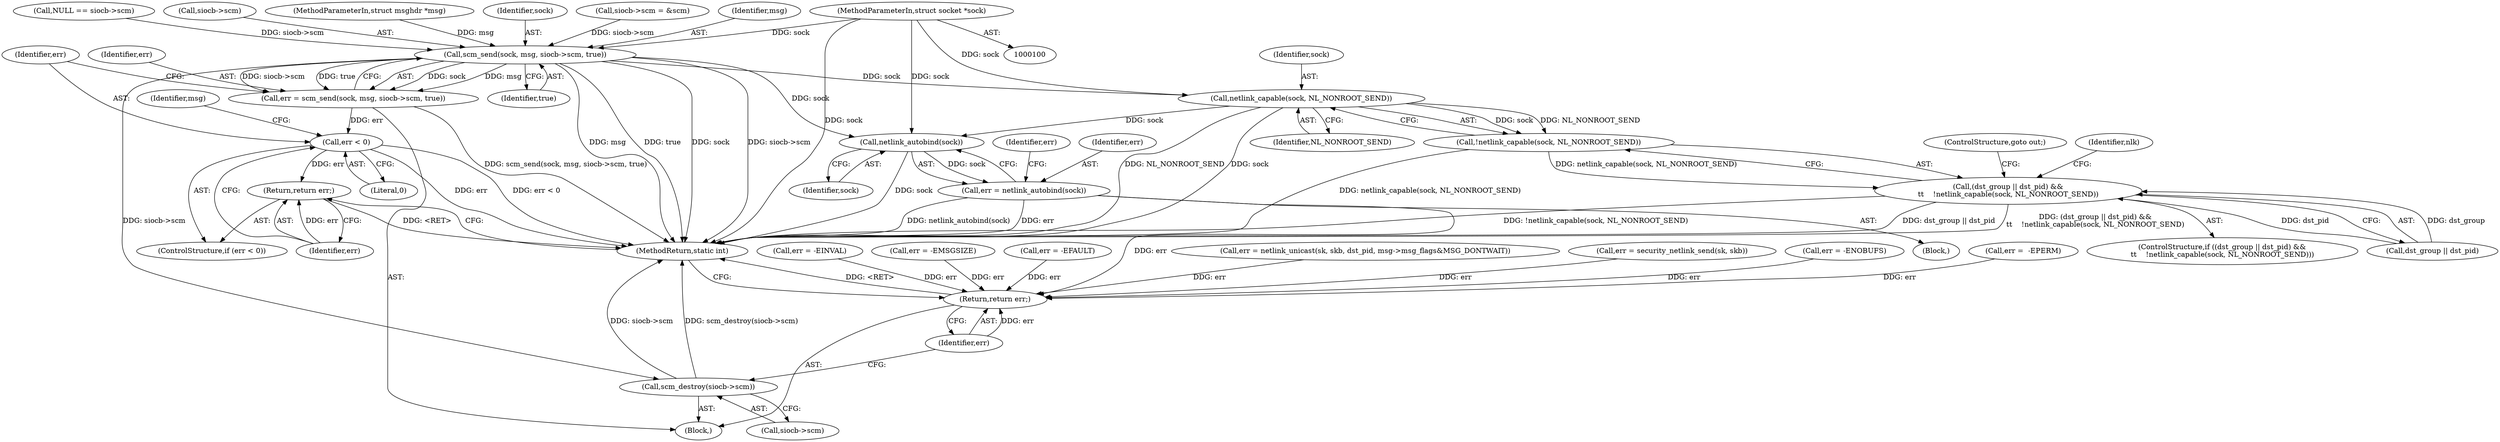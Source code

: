 digraph "0_linux_20e1db19db5d6b9e4e83021595eab0dc8f107bef_0@pointer" {
"1000102" [label="(MethodParameterIn,struct socket *sock)"];
"1000156" [label="(Call,scm_send(sock, msg, siocb->scm, true))"];
"1000154" [label="(Call,err = scm_send(sock, msg, siocb->scm, true))"];
"1000164" [label="(Call,err < 0)"];
"1000167" [label="(Return,return err;)"];
"1000206" [label="(Call,netlink_capable(sock, NL_NONROOT_SEND))"];
"1000205" [label="(Call,!netlink_capable(sock, NL_NONROOT_SEND))"];
"1000201" [label="(Call,(dst_group || dst_pid) &&\n\t\t    !netlink_capable(sock, NL_NONROOT_SEND))"];
"1000230" [label="(Call,netlink_autobind(sock))"];
"1000228" [label="(Call,err = netlink_autobind(sock))"];
"1000345" [label="(Return,return err;)"];
"1000341" [label="(Call,scm_destroy(siocb->scm))"];
"1000103" [label="(MethodParameterIn,struct msghdr *msg)"];
"1000346" [label="(Identifier,err)"];
"1000230" [label="(Call,netlink_autobind(sock))"];
"1000345" [label="(Return,return err;)"];
"1000287" [label="(Call,err = -EFAULT)"];
"1000347" [label="(MethodReturn,static int)"];
"1000154" [label="(Call,err = scm_send(sock, msg, siocb->scm, true))"];
"1000227" [label="(Block,)"];
"1000329" [label="(Call,err = netlink_unicast(sk, skb, dst_pid, msg->msg_flags&MSG_DONTWAIT))"];
"1000171" [label="(Identifier,msg)"];
"1000196" [label="(Call,err =  -EPERM)"];
"1000155" [label="(Identifier,err)"];
"1000233" [label="(Identifier,err)"];
"1000156" [label="(Call,scm_send(sock, msg, siocb->scm, true))"];
"1000201" [label="(Call,(dst_group || dst_pid) &&\n\t\t    !netlink_capable(sock, NL_NONROOT_SEND))"];
"1000202" [label="(Call,dst_group || dst_pid)"];
"1000342" [label="(Call,siocb->scm)"];
"1000206" [label="(Call,netlink_capable(sock, NL_NONROOT_SEND))"];
"1000209" [label="(ControlStructure,goto out;)"];
"1000163" [label="(ControlStructure,if (err < 0))"];
"1000200" [label="(ControlStructure,if ((dst_group || dst_pid) &&\n\t\t    !netlink_capable(sock, NL_NONROOT_SEND)))"];
"1000228" [label="(Call,err = netlink_autobind(sock))"];
"1000162" [label="(Identifier,true)"];
"1000157" [label="(Identifier,sock)"];
"1000225" [label="(Identifier,nlk)"];
"1000148" [label="(Call,siocb->scm = &scm)"];
"1000166" [label="(Literal,0)"];
"1000174" [label="(Call,err = -EINVAL)"];
"1000167" [label="(Return,return err;)"];
"1000105" [label="(Block,)"];
"1000235" [label="(Call,err = -EMSGSIZE)"];
"1000164" [label="(Call,err < 0)"];
"1000304" [label="(Call,err = security_netlink_send(sk, skb))"];
"1000231" [label="(Identifier,sock)"];
"1000341" [label="(Call,scm_destroy(siocb->scm))"];
"1000248" [label="(Call,err = -ENOBUFS)"];
"1000102" [label="(MethodParameterIn,struct socket *sock)"];
"1000158" [label="(Identifier,msg)"];
"1000143" [label="(Call,NULL == siocb->scm)"];
"1000168" [label="(Identifier,err)"];
"1000205" [label="(Call,!netlink_capable(sock, NL_NONROOT_SEND))"];
"1000229" [label="(Identifier,err)"];
"1000208" [label="(Identifier,NL_NONROOT_SEND)"];
"1000165" [label="(Identifier,err)"];
"1000159" [label="(Call,siocb->scm)"];
"1000207" [label="(Identifier,sock)"];
"1000102" -> "1000100"  [label="AST: "];
"1000102" -> "1000347"  [label="DDG: sock"];
"1000102" -> "1000156"  [label="DDG: sock"];
"1000102" -> "1000206"  [label="DDG: sock"];
"1000102" -> "1000230"  [label="DDG: sock"];
"1000156" -> "1000154"  [label="AST: "];
"1000156" -> "1000162"  [label="CFG: "];
"1000157" -> "1000156"  [label="AST: "];
"1000158" -> "1000156"  [label="AST: "];
"1000159" -> "1000156"  [label="AST: "];
"1000162" -> "1000156"  [label="AST: "];
"1000154" -> "1000156"  [label="CFG: "];
"1000156" -> "1000347"  [label="DDG: siocb->scm"];
"1000156" -> "1000347"  [label="DDG: sock"];
"1000156" -> "1000347"  [label="DDG: msg"];
"1000156" -> "1000347"  [label="DDG: true"];
"1000156" -> "1000154"  [label="DDG: sock"];
"1000156" -> "1000154"  [label="DDG: msg"];
"1000156" -> "1000154"  [label="DDG: siocb->scm"];
"1000156" -> "1000154"  [label="DDG: true"];
"1000103" -> "1000156"  [label="DDG: msg"];
"1000148" -> "1000156"  [label="DDG: siocb->scm"];
"1000143" -> "1000156"  [label="DDG: siocb->scm"];
"1000156" -> "1000206"  [label="DDG: sock"];
"1000156" -> "1000230"  [label="DDG: sock"];
"1000156" -> "1000341"  [label="DDG: siocb->scm"];
"1000154" -> "1000105"  [label="AST: "];
"1000155" -> "1000154"  [label="AST: "];
"1000165" -> "1000154"  [label="CFG: "];
"1000154" -> "1000347"  [label="DDG: scm_send(sock, msg, siocb->scm, true)"];
"1000154" -> "1000164"  [label="DDG: err"];
"1000164" -> "1000163"  [label="AST: "];
"1000164" -> "1000166"  [label="CFG: "];
"1000165" -> "1000164"  [label="AST: "];
"1000166" -> "1000164"  [label="AST: "];
"1000168" -> "1000164"  [label="CFG: "];
"1000171" -> "1000164"  [label="CFG: "];
"1000164" -> "1000347"  [label="DDG: err < 0"];
"1000164" -> "1000347"  [label="DDG: err"];
"1000164" -> "1000167"  [label="DDG: err"];
"1000167" -> "1000163"  [label="AST: "];
"1000167" -> "1000168"  [label="CFG: "];
"1000168" -> "1000167"  [label="AST: "];
"1000347" -> "1000167"  [label="CFG: "];
"1000167" -> "1000347"  [label="DDG: <RET>"];
"1000168" -> "1000167"  [label="DDG: err"];
"1000206" -> "1000205"  [label="AST: "];
"1000206" -> "1000208"  [label="CFG: "];
"1000207" -> "1000206"  [label="AST: "];
"1000208" -> "1000206"  [label="AST: "];
"1000205" -> "1000206"  [label="CFG: "];
"1000206" -> "1000347"  [label="DDG: NL_NONROOT_SEND"];
"1000206" -> "1000347"  [label="DDG: sock"];
"1000206" -> "1000205"  [label="DDG: sock"];
"1000206" -> "1000205"  [label="DDG: NL_NONROOT_SEND"];
"1000206" -> "1000230"  [label="DDG: sock"];
"1000205" -> "1000201"  [label="AST: "];
"1000201" -> "1000205"  [label="CFG: "];
"1000205" -> "1000347"  [label="DDG: netlink_capable(sock, NL_NONROOT_SEND)"];
"1000205" -> "1000201"  [label="DDG: netlink_capable(sock, NL_NONROOT_SEND)"];
"1000201" -> "1000200"  [label="AST: "];
"1000201" -> "1000202"  [label="CFG: "];
"1000202" -> "1000201"  [label="AST: "];
"1000209" -> "1000201"  [label="CFG: "];
"1000225" -> "1000201"  [label="CFG: "];
"1000201" -> "1000347"  [label="DDG: (dst_group || dst_pid) &&\n\t\t    !netlink_capable(sock, NL_NONROOT_SEND)"];
"1000201" -> "1000347"  [label="DDG: !netlink_capable(sock, NL_NONROOT_SEND)"];
"1000201" -> "1000347"  [label="DDG: dst_group || dst_pid"];
"1000202" -> "1000201"  [label="DDG: dst_group"];
"1000202" -> "1000201"  [label="DDG: dst_pid"];
"1000230" -> "1000228"  [label="AST: "];
"1000230" -> "1000231"  [label="CFG: "];
"1000231" -> "1000230"  [label="AST: "];
"1000228" -> "1000230"  [label="CFG: "];
"1000230" -> "1000347"  [label="DDG: sock"];
"1000230" -> "1000228"  [label="DDG: sock"];
"1000228" -> "1000227"  [label="AST: "];
"1000229" -> "1000228"  [label="AST: "];
"1000233" -> "1000228"  [label="CFG: "];
"1000228" -> "1000347"  [label="DDG: err"];
"1000228" -> "1000347"  [label="DDG: netlink_autobind(sock)"];
"1000228" -> "1000345"  [label="DDG: err"];
"1000345" -> "1000105"  [label="AST: "];
"1000345" -> "1000346"  [label="CFG: "];
"1000346" -> "1000345"  [label="AST: "];
"1000347" -> "1000345"  [label="CFG: "];
"1000345" -> "1000347"  [label="DDG: <RET>"];
"1000346" -> "1000345"  [label="DDG: err"];
"1000235" -> "1000345"  [label="DDG: err"];
"1000304" -> "1000345"  [label="DDG: err"];
"1000329" -> "1000345"  [label="DDG: err"];
"1000196" -> "1000345"  [label="DDG: err"];
"1000287" -> "1000345"  [label="DDG: err"];
"1000174" -> "1000345"  [label="DDG: err"];
"1000248" -> "1000345"  [label="DDG: err"];
"1000341" -> "1000105"  [label="AST: "];
"1000341" -> "1000342"  [label="CFG: "];
"1000342" -> "1000341"  [label="AST: "];
"1000346" -> "1000341"  [label="CFG: "];
"1000341" -> "1000347"  [label="DDG: siocb->scm"];
"1000341" -> "1000347"  [label="DDG: scm_destroy(siocb->scm)"];
}
